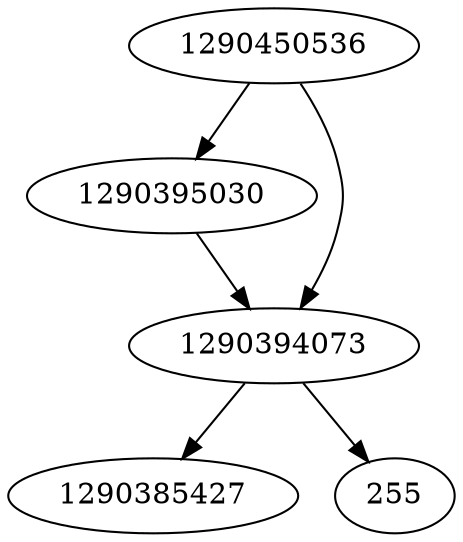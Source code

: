 strict digraph  {
1290450536;
1290385427;
1290395030;
1290394073;
255;
1290450536 -> 1290394073;
1290450536 -> 1290395030;
1290395030 -> 1290394073;
1290394073 -> 1290385427;
1290394073 -> 255;
}
